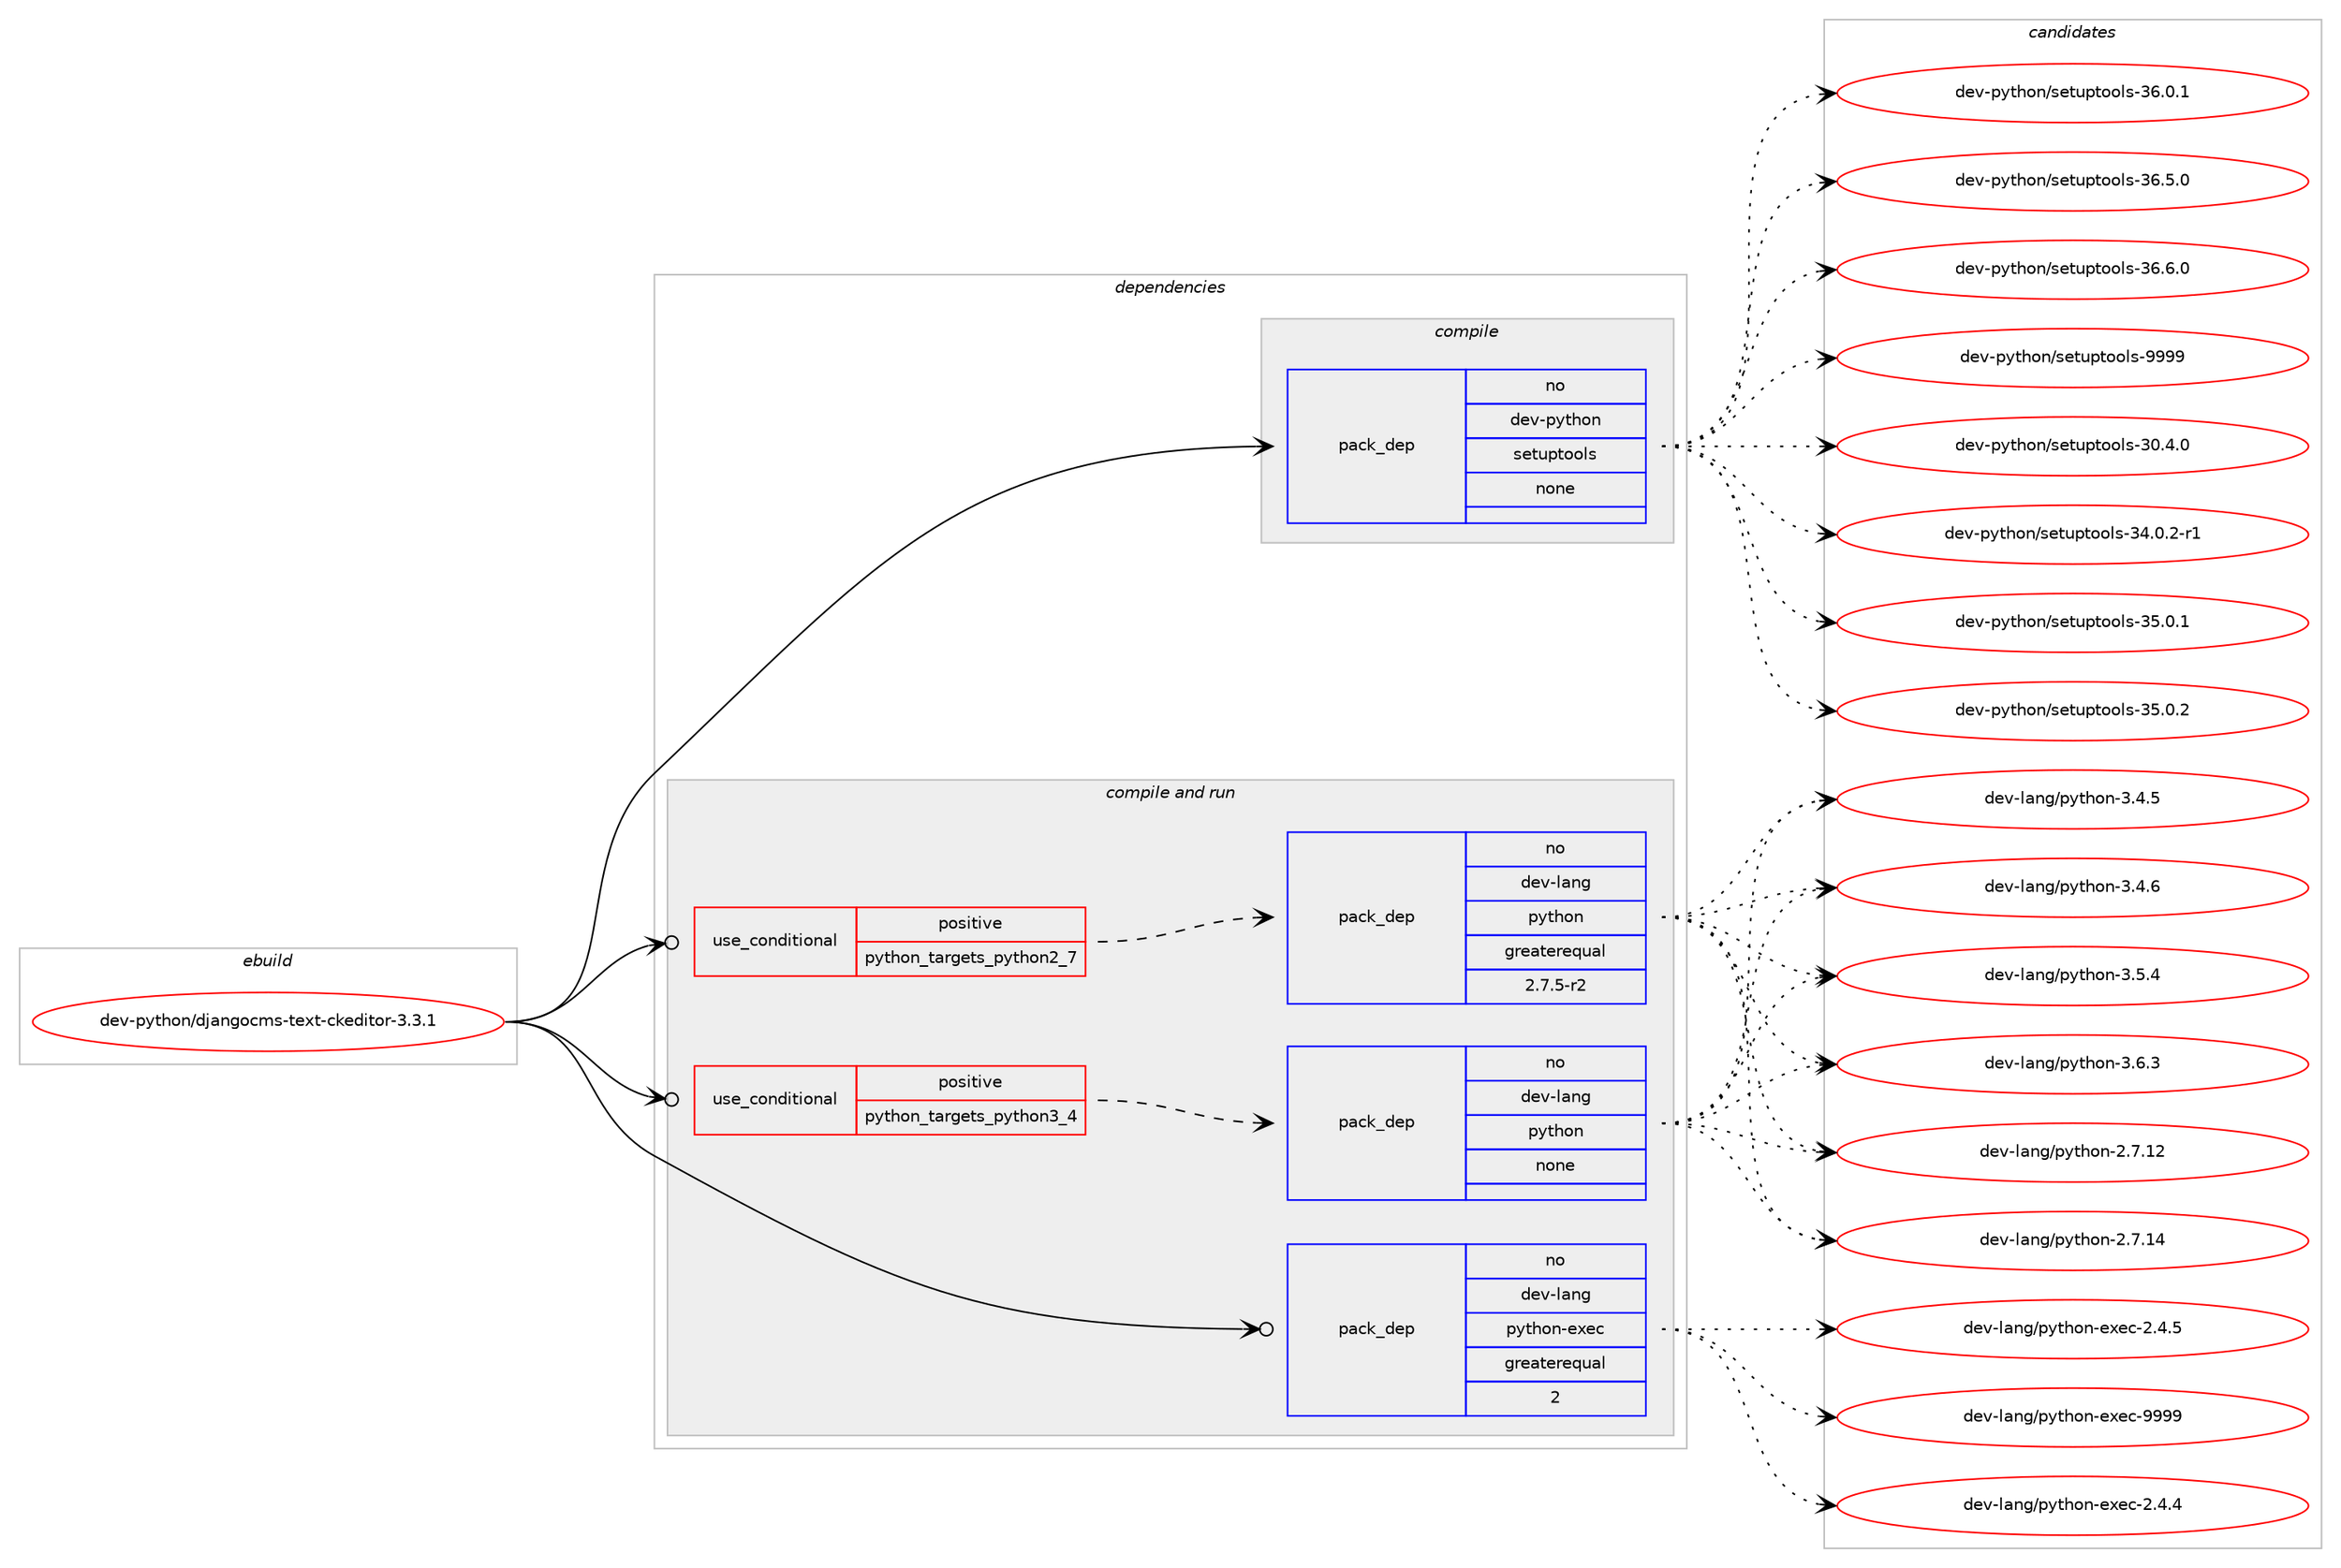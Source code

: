 digraph prolog {

# *************
# Graph options
# *************

newrank=true;
concentrate=true;
compound=true;
graph [rankdir=LR,fontname=Helvetica,fontsize=10,ranksep=1.5];#, ranksep=2.5, nodesep=0.2];
edge  [arrowhead=vee];
node  [fontname=Helvetica,fontsize=10];

# **********
# The ebuild
# **********

subgraph cluster_leftcol {
color=gray;
rank=same;
label=<<i>ebuild</i>>;
id [label="dev-python/djangocms-text-ckeditor-3.3.1", color=red, width=4, href="../dev-python/djangocms-text-ckeditor-3.3.1.svg"];
}

# ****************
# The dependencies
# ****************

subgraph cluster_midcol {
color=gray;
label=<<i>dependencies</i>>;
subgraph cluster_compile {
fillcolor="#eeeeee";
style=filled;
label=<<i>compile</i>>;
subgraph pack118943 {
dependency154771 [label=<<TABLE BORDER="0" CELLBORDER="1" CELLSPACING="0" CELLPADDING="4" WIDTH="220"><TR><TD ROWSPAN="6" CELLPADDING="30">pack_dep</TD></TR><TR><TD WIDTH="110">no</TD></TR><TR><TD>dev-python</TD></TR><TR><TD>setuptools</TD></TR><TR><TD>none</TD></TR><TR><TD></TD></TR></TABLE>>, shape=none, color=blue];
}
id:e -> dependency154771:w [weight=20,style="solid",arrowhead="vee"];
}
subgraph cluster_compileandrun {
fillcolor="#eeeeee";
style=filled;
label=<<i>compile and run</i>>;
subgraph cond31996 {
dependency154772 [label=<<TABLE BORDER="0" CELLBORDER="1" CELLSPACING="0" CELLPADDING="4"><TR><TD ROWSPAN="3" CELLPADDING="10">use_conditional</TD></TR><TR><TD>positive</TD></TR><TR><TD>python_targets_python2_7</TD></TR></TABLE>>, shape=none, color=red];
subgraph pack118944 {
dependency154773 [label=<<TABLE BORDER="0" CELLBORDER="1" CELLSPACING="0" CELLPADDING="4" WIDTH="220"><TR><TD ROWSPAN="6" CELLPADDING="30">pack_dep</TD></TR><TR><TD WIDTH="110">no</TD></TR><TR><TD>dev-lang</TD></TR><TR><TD>python</TD></TR><TR><TD>greaterequal</TD></TR><TR><TD>2.7.5-r2</TD></TR></TABLE>>, shape=none, color=blue];
}
dependency154772:e -> dependency154773:w [weight=20,style="dashed",arrowhead="vee"];
}
id:e -> dependency154772:w [weight=20,style="solid",arrowhead="odotvee"];
subgraph cond31997 {
dependency154774 [label=<<TABLE BORDER="0" CELLBORDER="1" CELLSPACING="0" CELLPADDING="4"><TR><TD ROWSPAN="3" CELLPADDING="10">use_conditional</TD></TR><TR><TD>positive</TD></TR><TR><TD>python_targets_python3_4</TD></TR></TABLE>>, shape=none, color=red];
subgraph pack118945 {
dependency154775 [label=<<TABLE BORDER="0" CELLBORDER="1" CELLSPACING="0" CELLPADDING="4" WIDTH="220"><TR><TD ROWSPAN="6" CELLPADDING="30">pack_dep</TD></TR><TR><TD WIDTH="110">no</TD></TR><TR><TD>dev-lang</TD></TR><TR><TD>python</TD></TR><TR><TD>none</TD></TR><TR><TD></TD></TR></TABLE>>, shape=none, color=blue];
}
dependency154774:e -> dependency154775:w [weight=20,style="dashed",arrowhead="vee"];
}
id:e -> dependency154774:w [weight=20,style="solid",arrowhead="odotvee"];
subgraph pack118946 {
dependency154776 [label=<<TABLE BORDER="0" CELLBORDER="1" CELLSPACING="0" CELLPADDING="4" WIDTH="220"><TR><TD ROWSPAN="6" CELLPADDING="30">pack_dep</TD></TR><TR><TD WIDTH="110">no</TD></TR><TR><TD>dev-lang</TD></TR><TR><TD>python-exec</TD></TR><TR><TD>greaterequal</TD></TR><TR><TD>2</TD></TR></TABLE>>, shape=none, color=blue];
}
id:e -> dependency154776:w [weight=20,style="solid",arrowhead="odotvee"];
}
subgraph cluster_run {
fillcolor="#eeeeee";
style=filled;
label=<<i>run</i>>;
}
}

# **************
# The candidates
# **************

subgraph cluster_choices {
rank=same;
color=gray;
label=<<i>candidates</i>>;

subgraph choice118943 {
color=black;
nodesep=1;
choice100101118451121211161041111104711510111611711211611111110811545514846524648 [label="dev-python/setuptools-30.4.0", color=red, width=4,href="../dev-python/setuptools-30.4.0.svg"];
choice1001011184511212111610411111047115101116117112116111111108115455152464846504511449 [label="dev-python/setuptools-34.0.2-r1", color=red, width=4,href="../dev-python/setuptools-34.0.2-r1.svg"];
choice100101118451121211161041111104711510111611711211611111110811545515346484649 [label="dev-python/setuptools-35.0.1", color=red, width=4,href="../dev-python/setuptools-35.0.1.svg"];
choice100101118451121211161041111104711510111611711211611111110811545515346484650 [label="dev-python/setuptools-35.0.2", color=red, width=4,href="../dev-python/setuptools-35.0.2.svg"];
choice100101118451121211161041111104711510111611711211611111110811545515446484649 [label="dev-python/setuptools-36.0.1", color=red, width=4,href="../dev-python/setuptools-36.0.1.svg"];
choice100101118451121211161041111104711510111611711211611111110811545515446534648 [label="dev-python/setuptools-36.5.0", color=red, width=4,href="../dev-python/setuptools-36.5.0.svg"];
choice100101118451121211161041111104711510111611711211611111110811545515446544648 [label="dev-python/setuptools-36.6.0", color=red, width=4,href="../dev-python/setuptools-36.6.0.svg"];
choice10010111845112121116104111110471151011161171121161111111081154557575757 [label="dev-python/setuptools-9999", color=red, width=4,href="../dev-python/setuptools-9999.svg"];
dependency154771:e -> choice100101118451121211161041111104711510111611711211611111110811545514846524648:w [style=dotted,weight="100"];
dependency154771:e -> choice1001011184511212111610411111047115101116117112116111111108115455152464846504511449:w [style=dotted,weight="100"];
dependency154771:e -> choice100101118451121211161041111104711510111611711211611111110811545515346484649:w [style=dotted,weight="100"];
dependency154771:e -> choice100101118451121211161041111104711510111611711211611111110811545515346484650:w [style=dotted,weight="100"];
dependency154771:e -> choice100101118451121211161041111104711510111611711211611111110811545515446484649:w [style=dotted,weight="100"];
dependency154771:e -> choice100101118451121211161041111104711510111611711211611111110811545515446534648:w [style=dotted,weight="100"];
dependency154771:e -> choice100101118451121211161041111104711510111611711211611111110811545515446544648:w [style=dotted,weight="100"];
dependency154771:e -> choice10010111845112121116104111110471151011161171121161111111081154557575757:w [style=dotted,weight="100"];
}
subgraph choice118944 {
color=black;
nodesep=1;
choice10010111845108971101034711212111610411111045504655464950 [label="dev-lang/python-2.7.12", color=red, width=4,href="../dev-lang/python-2.7.12.svg"];
choice10010111845108971101034711212111610411111045504655464952 [label="dev-lang/python-2.7.14", color=red, width=4,href="../dev-lang/python-2.7.14.svg"];
choice100101118451089711010347112121116104111110455146524653 [label="dev-lang/python-3.4.5", color=red, width=4,href="../dev-lang/python-3.4.5.svg"];
choice100101118451089711010347112121116104111110455146524654 [label="dev-lang/python-3.4.6", color=red, width=4,href="../dev-lang/python-3.4.6.svg"];
choice100101118451089711010347112121116104111110455146534652 [label="dev-lang/python-3.5.4", color=red, width=4,href="../dev-lang/python-3.5.4.svg"];
choice100101118451089711010347112121116104111110455146544651 [label="dev-lang/python-3.6.3", color=red, width=4,href="../dev-lang/python-3.6.3.svg"];
dependency154773:e -> choice10010111845108971101034711212111610411111045504655464950:w [style=dotted,weight="100"];
dependency154773:e -> choice10010111845108971101034711212111610411111045504655464952:w [style=dotted,weight="100"];
dependency154773:e -> choice100101118451089711010347112121116104111110455146524653:w [style=dotted,weight="100"];
dependency154773:e -> choice100101118451089711010347112121116104111110455146524654:w [style=dotted,weight="100"];
dependency154773:e -> choice100101118451089711010347112121116104111110455146534652:w [style=dotted,weight="100"];
dependency154773:e -> choice100101118451089711010347112121116104111110455146544651:w [style=dotted,weight="100"];
}
subgraph choice118945 {
color=black;
nodesep=1;
choice10010111845108971101034711212111610411111045504655464950 [label="dev-lang/python-2.7.12", color=red, width=4,href="../dev-lang/python-2.7.12.svg"];
choice10010111845108971101034711212111610411111045504655464952 [label="dev-lang/python-2.7.14", color=red, width=4,href="../dev-lang/python-2.7.14.svg"];
choice100101118451089711010347112121116104111110455146524653 [label="dev-lang/python-3.4.5", color=red, width=4,href="../dev-lang/python-3.4.5.svg"];
choice100101118451089711010347112121116104111110455146524654 [label="dev-lang/python-3.4.6", color=red, width=4,href="../dev-lang/python-3.4.6.svg"];
choice100101118451089711010347112121116104111110455146534652 [label="dev-lang/python-3.5.4", color=red, width=4,href="../dev-lang/python-3.5.4.svg"];
choice100101118451089711010347112121116104111110455146544651 [label="dev-lang/python-3.6.3", color=red, width=4,href="../dev-lang/python-3.6.3.svg"];
dependency154775:e -> choice10010111845108971101034711212111610411111045504655464950:w [style=dotted,weight="100"];
dependency154775:e -> choice10010111845108971101034711212111610411111045504655464952:w [style=dotted,weight="100"];
dependency154775:e -> choice100101118451089711010347112121116104111110455146524653:w [style=dotted,weight="100"];
dependency154775:e -> choice100101118451089711010347112121116104111110455146524654:w [style=dotted,weight="100"];
dependency154775:e -> choice100101118451089711010347112121116104111110455146534652:w [style=dotted,weight="100"];
dependency154775:e -> choice100101118451089711010347112121116104111110455146544651:w [style=dotted,weight="100"];
}
subgraph choice118946 {
color=black;
nodesep=1;
choice1001011184510897110103471121211161041111104510112010199455046524652 [label="dev-lang/python-exec-2.4.4", color=red, width=4,href="../dev-lang/python-exec-2.4.4.svg"];
choice1001011184510897110103471121211161041111104510112010199455046524653 [label="dev-lang/python-exec-2.4.5", color=red, width=4,href="../dev-lang/python-exec-2.4.5.svg"];
choice10010111845108971101034711212111610411111045101120101994557575757 [label="dev-lang/python-exec-9999", color=red, width=4,href="../dev-lang/python-exec-9999.svg"];
dependency154776:e -> choice1001011184510897110103471121211161041111104510112010199455046524652:w [style=dotted,weight="100"];
dependency154776:e -> choice1001011184510897110103471121211161041111104510112010199455046524653:w [style=dotted,weight="100"];
dependency154776:e -> choice10010111845108971101034711212111610411111045101120101994557575757:w [style=dotted,weight="100"];
}
}

}
